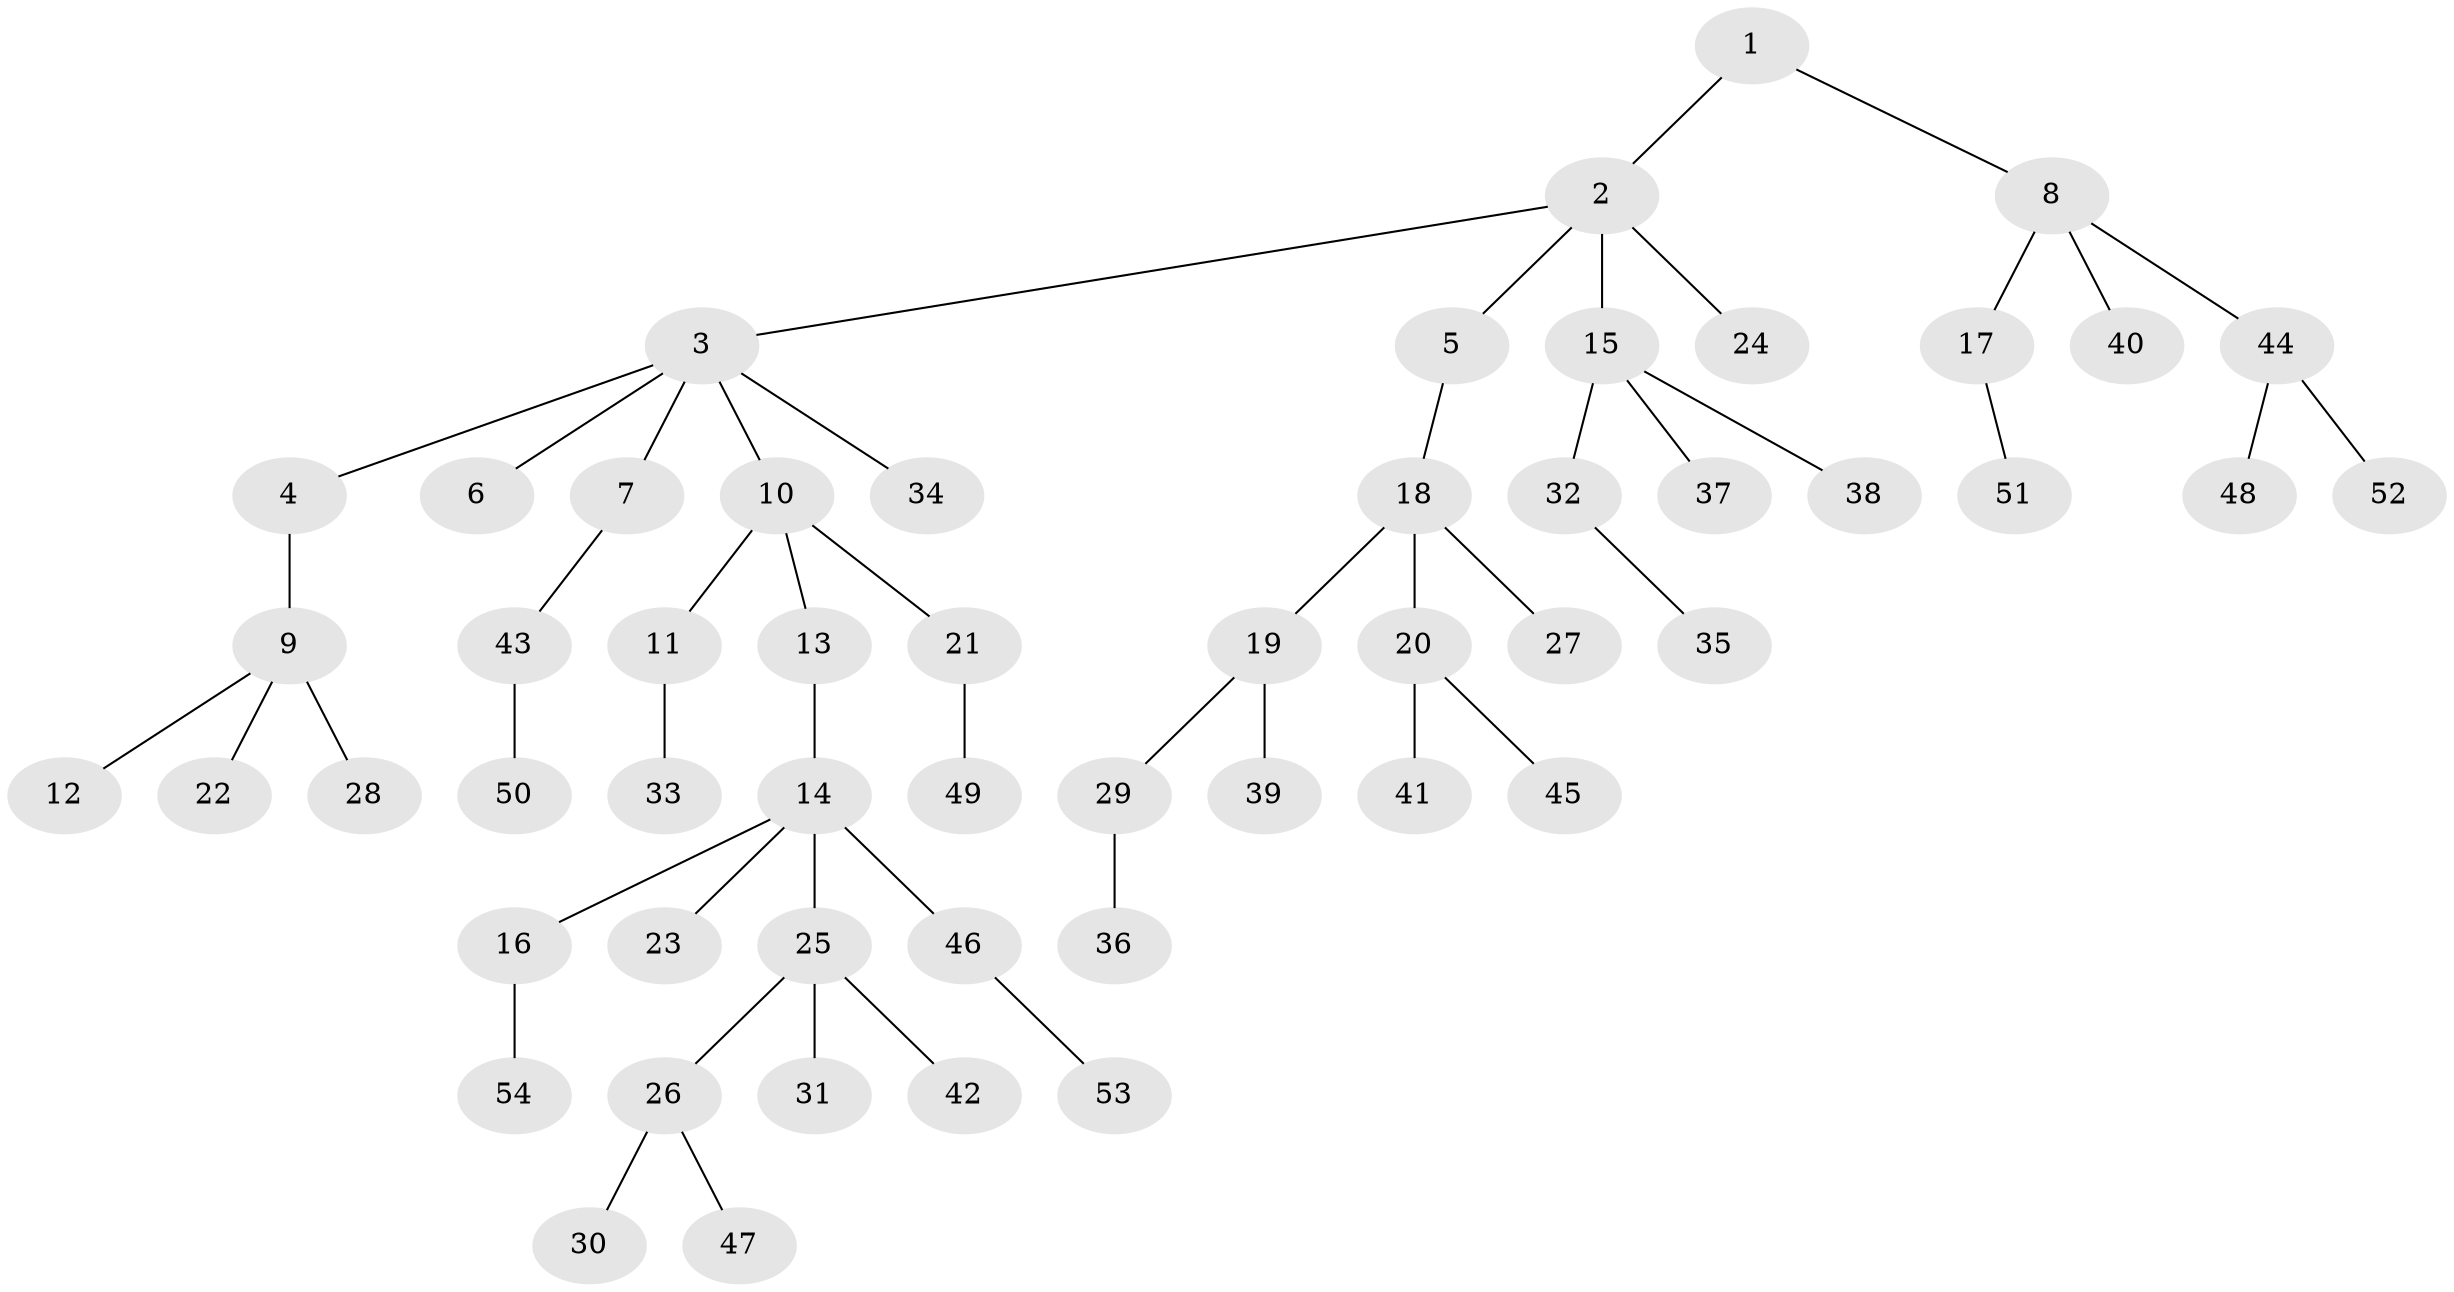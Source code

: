 // Generated by graph-tools (version 1.1) at 2025/11/02/27/25 16:11:26]
// undirected, 54 vertices, 53 edges
graph export_dot {
graph [start="1"]
  node [color=gray90,style=filled];
  1;
  2;
  3;
  4;
  5;
  6;
  7;
  8;
  9;
  10;
  11;
  12;
  13;
  14;
  15;
  16;
  17;
  18;
  19;
  20;
  21;
  22;
  23;
  24;
  25;
  26;
  27;
  28;
  29;
  30;
  31;
  32;
  33;
  34;
  35;
  36;
  37;
  38;
  39;
  40;
  41;
  42;
  43;
  44;
  45;
  46;
  47;
  48;
  49;
  50;
  51;
  52;
  53;
  54;
  1 -- 2;
  1 -- 8;
  2 -- 3;
  2 -- 5;
  2 -- 15;
  2 -- 24;
  3 -- 4;
  3 -- 6;
  3 -- 7;
  3 -- 10;
  3 -- 34;
  4 -- 9;
  5 -- 18;
  7 -- 43;
  8 -- 17;
  8 -- 40;
  8 -- 44;
  9 -- 12;
  9 -- 22;
  9 -- 28;
  10 -- 11;
  10 -- 13;
  10 -- 21;
  11 -- 33;
  13 -- 14;
  14 -- 16;
  14 -- 23;
  14 -- 25;
  14 -- 46;
  15 -- 32;
  15 -- 37;
  15 -- 38;
  16 -- 54;
  17 -- 51;
  18 -- 19;
  18 -- 20;
  18 -- 27;
  19 -- 29;
  19 -- 39;
  20 -- 41;
  20 -- 45;
  21 -- 49;
  25 -- 26;
  25 -- 31;
  25 -- 42;
  26 -- 30;
  26 -- 47;
  29 -- 36;
  32 -- 35;
  43 -- 50;
  44 -- 48;
  44 -- 52;
  46 -- 53;
}
